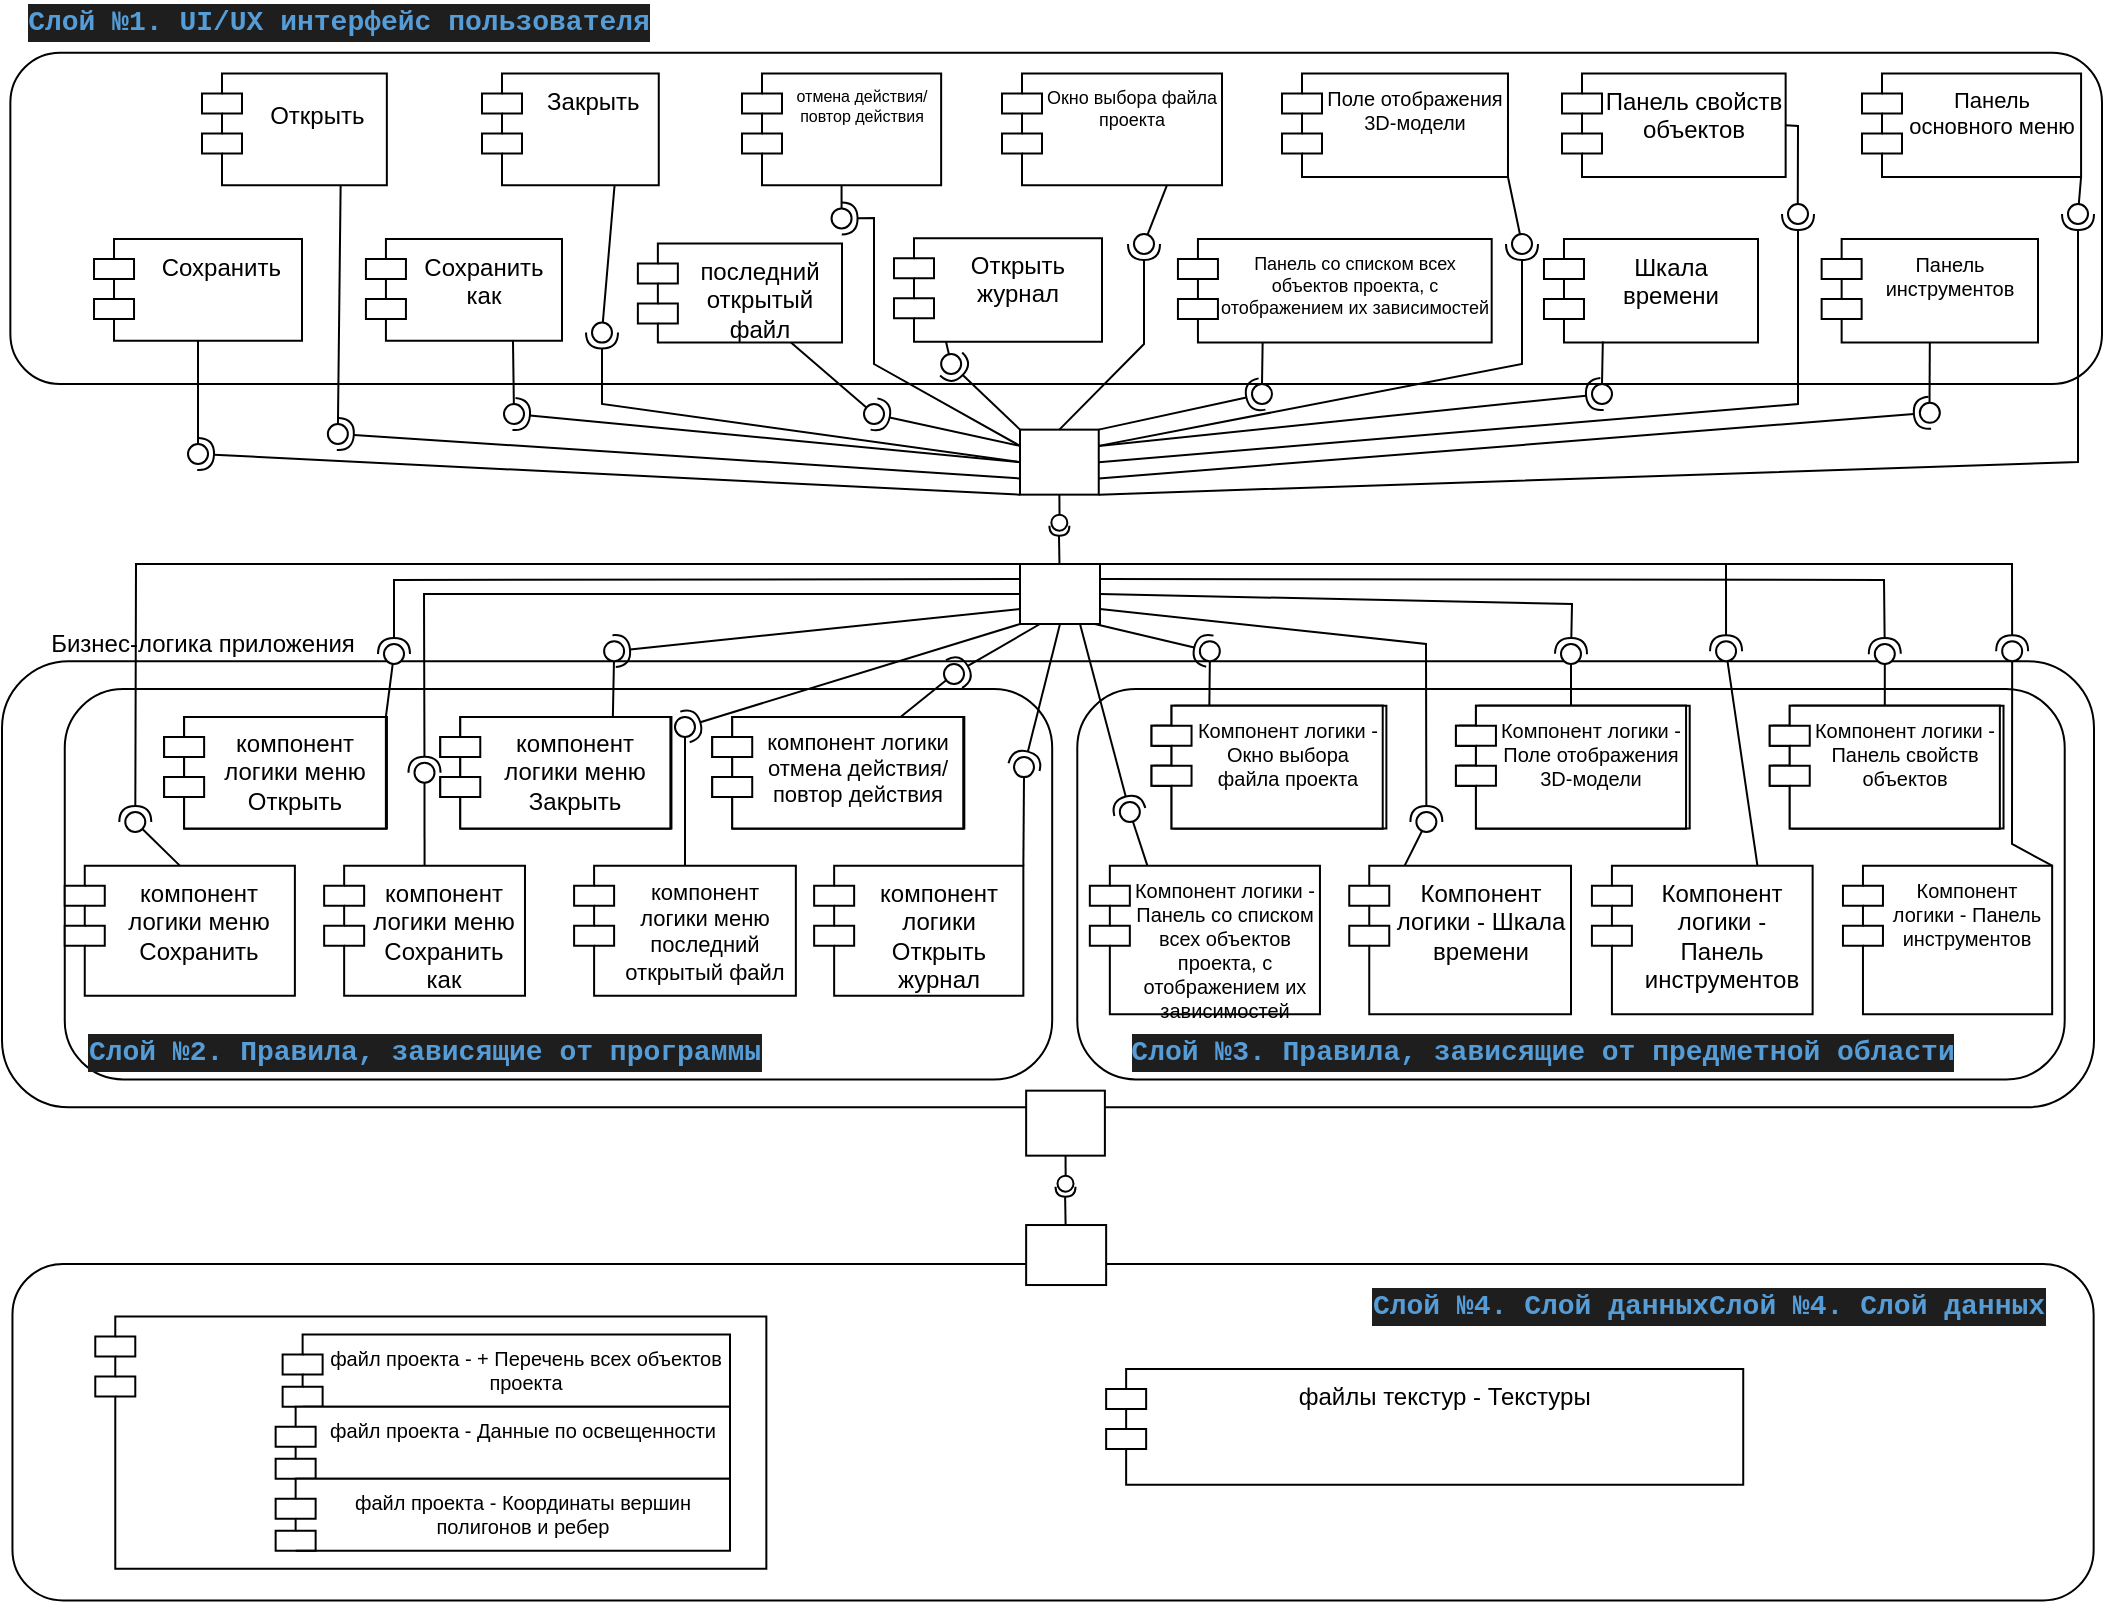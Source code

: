 <mxfile>
    <diagram id="xos4aEE469CeniLesyN0" name="Страница 1">
        <mxGraphModel dx="1118" dy="610" grid="1" gridSize="10" guides="1" tooltips="1" connect="1" arrows="1" fold="1" page="1" pageScale="1" pageWidth="1169" pageHeight="827" math="0" shadow="0">
            <root>
                <mxCell id="0"/>
                <mxCell id="1" parent="0"/>
                <mxCell id="74" value="" style="group" vertex="1" connectable="0" parent="1">
                    <mxGeometry x="74" y="320" width="1046" height="241.64" as="geometry"/>
                </mxCell>
                <mxCell id="4" value="" style="rounded=1;whiteSpace=wrap;html=1;" vertex="1" parent="74">
                    <mxGeometry y="18.588" width="1046" height="223.052" as="geometry"/>
                </mxCell>
                <mxCell id="3" value="" style="rounded=1;whiteSpace=wrap;html=1;" vertex="1" parent="74">
                    <mxGeometry x="31.38" y="32.528" width="493.712" height="195.171" as="geometry"/>
                </mxCell>
                <mxCell id="20" value="" style="rounded=1;whiteSpace=wrap;html=1;" vertex="1" parent="74">
                    <mxGeometry x="537.644" y="32.528" width="493.712" height="195.171" as="geometry"/>
                </mxCell>
                <mxCell id="21" value="Компонент логики - Панель со списком всех объектов проекта, с отображением их зависимостей" style="shape=module;align=left;spacingLeft=20;align=center;verticalAlign=top;whiteSpace=wrap;fontSize=10;" vertex="1" parent="74">
                    <mxGeometry x="543.92" y="120.82" width="115.06" height="74.351" as="geometry"/>
                </mxCell>
                <mxCell id="22" value="" style="shape=module;align=left;spacingLeft=20;align=center;verticalAlign=top;" vertex="1" parent="74">
                    <mxGeometry x="574.777" y="40.893" width="115.583" height="61.339" as="geometry"/>
                </mxCell>
                <mxCell id="23" value="Module" style="shape=module;align=left;spacingLeft=20;align=center;verticalAlign=top;" vertex="1" parent="74">
                    <mxGeometry x="726.97" y="40.893" width="115.06" height="61.339" as="geometry"/>
                </mxCell>
                <mxCell id="24" value="Компонент логики - Шкала времени" style="shape=module;align=left;spacingLeft=20;align=center;verticalAlign=top;whiteSpace=wrap;" vertex="1" parent="74">
                    <mxGeometry x="673.624" y="120.82" width="110.876" height="74.351" as="geometry"/>
                </mxCell>
                <mxCell id="25" value="Компонент логики - Панель инструментов" style="shape=module;align=left;spacingLeft=20;align=center;verticalAlign=top;whiteSpace=wrap;" vertex="1" parent="74">
                    <mxGeometry x="794.96" y="120.82" width="110.353" height="74.351" as="geometry"/>
                </mxCell>
                <mxCell id="27" value="Компонент логики - Панель инструментов" style="shape=module;align=left;spacingLeft=20;align=center;verticalAlign=top;whiteSpace=wrap;fontSize=10;" vertex="1" parent="74">
                    <mxGeometry x="920.48" y="120.82" width="104.6" height="74.351" as="geometry"/>
                </mxCell>
                <mxCell id="28" value="компонент логики меню Сохранить" style="shape=module;align=left;spacingLeft=20;align=center;verticalAlign=top;whiteSpace=wrap;" vertex="1" parent="74">
                    <mxGeometry x="31.38" y="120.82" width="115.06" height="65.057" as="geometry"/>
                </mxCell>
                <mxCell id="29" value="" style="shape=module;align=left;spacingLeft=20;align=center;verticalAlign=top;" vertex="1" parent="74">
                    <mxGeometry x="81.588" y="46.469" width="110.876" height="55.763" as="geometry"/>
                </mxCell>
                <mxCell id="30" value="компонент логики меню Сохранить как" style="shape=module;align=left;spacingLeft=20;align=center;verticalAlign=top;whiteSpace=wrap;" vertex="1" parent="74">
                    <mxGeometry x="161.074" y="120.82" width="100.416" height="65.057" as="geometry"/>
                </mxCell>
                <mxCell id="31" value="Module" style="shape=module;align=left;spacingLeft=20;align=center;verticalAlign=top;" vertex="1" parent="74">
                    <mxGeometry x="219.66" y="46.469" width="115.06" height="55.763" as="geometry"/>
                </mxCell>
                <mxCell id="32" value="компонент логики меню последний открытый файл" style="shape=module;align=left;spacingLeft=20;align=center;verticalAlign=top;whiteSpace=wrap;fontSize=11;" vertex="1" parent="74">
                    <mxGeometry x="286.054" y="120.82" width="110.876" height="65.057" as="geometry"/>
                </mxCell>
                <mxCell id="33" value="Module" style="shape=module;align=left;spacingLeft=20;align=center;verticalAlign=top;" vertex="1" parent="74">
                    <mxGeometry x="355.64" y="46.469" width="125.52" height="55.763" as="geometry"/>
                </mxCell>
                <mxCell id="36" value="&lt;div style=&quot;color: rgb(212 , 212 , 212) ; background-color: rgb(30 , 30 , 30) ; font-family: &amp;#34;consolas&amp;#34; , &amp;#34;courier new&amp;#34; , monospace ; font-size: 14px ; line-height: 19px&quot;&gt;&lt;span style=&quot;color: #569cd6 ; font-weight: bold&quot;&gt;Слой №2. Правила, зависящие от программы&lt;/span&gt;&lt;/div&gt;" style="text;html=1;align=center;verticalAlign=middle;resizable=0;points=[];autosize=1;strokeColor=none;fillColor=none;" vertex="1" parent="74">
                    <mxGeometry x="51.254" y="204.465" width="320" height="20" as="geometry"/>
                </mxCell>
                <mxCell id="37" value="&lt;div style=&quot;color: rgb(212 , 212 , 212) ; background-color: rgb(30 , 30 , 30) ; font-family: &amp;#34;consolas&amp;#34; , &amp;#34;courier new&amp;#34; , monospace ; font-size: 14px ; line-height: 19px&quot;&gt;&lt;div style=&quot;font-family: &amp;#34;consolas&amp;#34; , &amp;#34;courier new&amp;#34; , monospace ; line-height: 19px&quot;&gt;&lt;span style=&quot;color: #569cd6 ; font-weight: bold&quot;&gt;Слой №3. Правила, зависящие от предметной области&lt;/span&gt;&lt;/div&gt;&lt;/div&gt;" style="text;html=1;align=center;verticalAlign=middle;resizable=0;points=[];autosize=1;strokeColor=none;fillColor=none;" vertex="1" parent="74">
                    <mxGeometry x="574.777" y="204.465" width="390" height="20" as="geometry"/>
                </mxCell>
                <mxCell id="38" value="Бизнес-логика приложения" style="text;html=1;align=center;verticalAlign=middle;resizable=0;points=[];autosize=1;strokeColor=none;fillColor=none;" vertex="1" parent="74">
                    <mxGeometry x="14.644" width="170" height="20" as="geometry"/>
                </mxCell>
                <mxCell id="51" value="" style="shape=module;align=left;spacingLeft=20;align=center;verticalAlign=top;" vertex="1" parent="74">
                    <mxGeometry x="81.065" y="46.469" width="110.876" height="55.763" as="geometry"/>
                </mxCell>
                <mxCell id="52" value="Module" style="shape=module;align=left;spacingLeft=20;align=center;verticalAlign=top;" vertex="1" parent="74">
                    <mxGeometry x="219.137" y="46.469" width="115.06" height="55.763" as="geometry"/>
                </mxCell>
                <mxCell id="53" value="Module" style="shape=module;align=left;spacingLeft=20;align=center;verticalAlign=top;" vertex="1" parent="74">
                    <mxGeometry x="355.117" y="46.469" width="125.52" height="55.763" as="geometry"/>
                </mxCell>
                <mxCell id="55" value="компонент логики меню Открыть&#10;" style="shape=module;align=left;spacingLeft=20;align=center;verticalAlign=top;whiteSpace=wrap;" vertex="1" parent="74">
                    <mxGeometry x="81.065" y="46.469" width="110.876" height="55.763" as="geometry"/>
                </mxCell>
                <mxCell id="56" value="компонент логики меню Закрыть" style="shape=module;align=left;spacingLeft=20;align=center;verticalAlign=top;whiteSpace=wrap;" vertex="1" parent="74">
                    <mxGeometry x="219.137" y="46.469" width="115.06" height="55.763" as="geometry"/>
                </mxCell>
                <mxCell id="57" value="компонент логики отмена действия/повтор действия" style="shape=module;align=left;spacingLeft=20;align=center;verticalAlign=top;whiteSpace=wrap;fontSize=11;" vertex="1" parent="74">
                    <mxGeometry x="355.117" y="46.469" width="125.52" height="55.763" as="geometry"/>
                </mxCell>
                <mxCell id="58" value="компонент логики Открыть журнал" style="shape=module;align=left;spacingLeft=20;align=center;verticalAlign=top;whiteSpace=wrap;" vertex="1" parent="74">
                    <mxGeometry x="406.075" y="120.82" width="104.6" height="65.057" as="geometry"/>
                </mxCell>
                <mxCell id="61" value="Module" style="shape=module;align=left;spacingLeft=20;align=center;verticalAlign=top;" vertex="1" parent="74">
                    <mxGeometry x="883.87" y="40.893" width="115.06" height="61.339" as="geometry"/>
                </mxCell>
                <mxCell id="63" value="" style="shape=module;align=left;spacingLeft=20;align=center;verticalAlign=top;" vertex="1" parent="74">
                    <mxGeometry x="576.607" y="40.893" width="115.583" height="61.339" as="geometry"/>
                </mxCell>
                <mxCell id="64" value="Module" style="shape=module;align=left;spacingLeft=20;align=center;verticalAlign=top;" vertex="1" parent="74">
                    <mxGeometry x="728.8" y="40.893" width="115.06" height="61.339" as="geometry"/>
                </mxCell>
                <mxCell id="65" value="Module" style="shape=module;align=left;spacingLeft=20;align=center;verticalAlign=top;" vertex="1" parent="74">
                    <mxGeometry x="885.701" y="40.893" width="115.06" height="61.339" as="geometry"/>
                </mxCell>
                <mxCell id="66" value="Компонент логики - Окно выбора файла проекта" style="shape=module;align=left;spacingLeft=20;align=center;verticalAlign=top;whiteSpace=wrap;fontSize=10;" vertex="1" parent="74">
                    <mxGeometry x="574.777" y="40.893" width="115.583" height="61.339" as="geometry"/>
                </mxCell>
                <mxCell id="67" value="Компонент логики - Поле отображения 3D-модели" style="shape=module;align=left;spacingLeft=20;align=center;verticalAlign=top;whiteSpace=wrap;fontSize=10;" vertex="1" parent="74">
                    <mxGeometry x="726.97" y="40.893" width="115.06" height="61.339" as="geometry"/>
                </mxCell>
                <mxCell id="68" value="Компонент логики - Панель свойств объектов" style="shape=module;align=left;spacingLeft=20;align=center;verticalAlign=top;whiteSpace=wrap;fontSize=10;" vertex="1" parent="74">
                    <mxGeometry x="883.87" y="40.893" width="115.06" height="61.339" as="geometry"/>
                </mxCell>
                <mxCell id="187" value="" style="group;rotation=-360;" vertex="1" connectable="0" parent="74">
                    <mxGeometry x="286.05" y="8.59" width="40" height="10" as="geometry"/>
                </mxCell>
                <mxCell id="190" value="" style="ellipse;whiteSpace=wrap;html=1;align=center;aspect=fixed;resizable=0;points=[];outlineConnect=0;sketch=0;fontSize=10;rotation=-450;" vertex="1" parent="187">
                    <mxGeometry x="15" width="10" height="10" as="geometry"/>
                </mxCell>
                <mxCell id="192" value="" style="rounded=0;orthogonalLoop=1;jettySize=auto;html=1;endArrow=none;endFill=0;sketch=0;sourcePerimeterSpacing=0;targetPerimeterSpacing=0;fontSize=10;exitX=1;exitY=0;exitDx=0;exitDy=0;" edge="1" parent="74" target="194" source="58">
                    <mxGeometry relative="1" as="geometry">
                        <mxPoint x="490.67" y="33.59" as="sourcePoint"/>
                    </mxGeometry>
                </mxCell>
                <mxCell id="191" value="" style="group;rotation=-360;" vertex="1" connectable="0" parent="74">
                    <mxGeometry x="491" y="66.56" width="40" height="10" as="geometry"/>
                </mxCell>
                <mxCell id="194" value="" style="ellipse;whiteSpace=wrap;html=1;align=center;aspect=fixed;resizable=0;points=[];outlineConnect=0;sketch=0;fontSize=10;rotation=-450;" vertex="1" parent="191">
                    <mxGeometry x="15" width="10" height="10" as="geometry"/>
                </mxCell>
                <mxCell id="199" value="" style="group;rotation=-360;" vertex="1" connectable="0" parent="74">
                    <mxGeometry x="456" y="20.0" width="40" height="10" as="geometry"/>
                </mxCell>
                <mxCell id="202" value="" style="ellipse;whiteSpace=wrap;html=1;align=center;aspect=fixed;resizable=0;points=[];outlineConnect=0;sketch=0;fontSize=10;rotation=-450;" vertex="1" parent="199">
                    <mxGeometry x="15" width="10" height="10" as="geometry"/>
                </mxCell>
                <mxCell id="200" value="" style="rounded=0;orthogonalLoop=1;jettySize=auto;html=1;endArrow=none;endFill=0;sketch=0;sourcePerimeterSpacing=0;targetPerimeterSpacing=0;fontSize=10;exitX=0.75;exitY=0;exitDx=0;exitDy=0;" edge="1" parent="74" target="202" source="57">
                    <mxGeometry relative="1" as="geometry">
                        <mxPoint x="476" y="45.0" as="sourcePoint"/>
                    </mxGeometry>
                </mxCell>
                <mxCell id="196" value="" style="rounded=0;orthogonalLoop=1;jettySize=auto;html=1;endArrow=none;endFill=0;sketch=0;sourcePerimeterSpacing=0;targetPerimeterSpacing=0;fontSize=10;" edge="1" parent="74" target="198" source="32">
                    <mxGeometry relative="1" as="geometry">
                        <mxPoint x="351.25" y="33.59" as="sourcePoint"/>
                    </mxGeometry>
                </mxCell>
                <mxCell id="195" value="" style="group;rotation=-360;" vertex="1" connectable="0" parent="74">
                    <mxGeometry x="321.49" y="46.47" width="40" height="10" as="geometry"/>
                </mxCell>
                <mxCell id="198" value="" style="ellipse;whiteSpace=wrap;html=1;align=center;aspect=fixed;resizable=0;points=[];outlineConnect=0;sketch=0;fontSize=10;rotation=-450;" vertex="1" parent="195">
                    <mxGeometry x="15" width="10" height="10" as="geometry"/>
                </mxCell>
                <mxCell id="188" value="" style="rounded=0;orthogonalLoop=1;jettySize=auto;html=1;endArrow=none;endFill=0;sketch=0;sourcePerimeterSpacing=0;targetPerimeterSpacing=0;fontSize=10;exitX=0.75;exitY=0;exitDx=0;exitDy=0;" edge="1" parent="74" target="190" source="56">
                    <mxGeometry relative="1" as="geometry">
                        <mxPoint x="281.49" y="33.59" as="sourcePoint"/>
                    </mxGeometry>
                </mxCell>
                <mxCell id="183" value="" style="group;rotation=-360;" vertex="1" connectable="0" parent="74">
                    <mxGeometry x="191.25" y="69.35" width="40" height="10" as="geometry"/>
                </mxCell>
                <mxCell id="186" value="" style="ellipse;whiteSpace=wrap;html=1;align=center;aspect=fixed;resizable=0;points=[];outlineConnect=0;sketch=0;fontSize=10;rotation=-450;" vertex="1" parent="183">
                    <mxGeometry x="15" width="10" height="10" as="geometry"/>
                </mxCell>
                <mxCell id="184" value="" style="rounded=0;orthogonalLoop=1;jettySize=auto;html=1;endArrow=none;endFill=0;sketch=0;sourcePerimeterSpacing=0;targetPerimeterSpacing=0;fontSize=10;exitX=0.5;exitY=0;exitDx=0;exitDy=0;" edge="1" parent="74" target="186" source="30">
                    <mxGeometry relative="1" as="geometry">
                        <mxPoint x="211.25" y="94.35" as="sourcePoint"/>
                    </mxGeometry>
                </mxCell>
                <mxCell id="179" value="" style="group;rotation=-360;" vertex="1" connectable="0" parent="74">
                    <mxGeometry x="176" y="10.0" width="40" height="10" as="geometry"/>
                </mxCell>
                <mxCell id="182" value="" style="ellipse;whiteSpace=wrap;html=1;align=center;aspect=fixed;resizable=0;points=[];outlineConnect=0;sketch=0;fontSize=10;rotation=-450;" vertex="1" parent="179">
                    <mxGeometry x="15" width="10" height="10" as="geometry"/>
                </mxCell>
                <mxCell id="180" value="" style="rounded=0;orthogonalLoop=1;jettySize=auto;html=1;endArrow=none;endFill=0;sketch=0;sourcePerimeterSpacing=0;targetPerimeterSpacing=0;fontSize=10;exitX=1;exitY=0;exitDx=0;exitDy=0;" edge="1" parent="74" target="182" source="55">
                    <mxGeometry relative="1" as="geometry">
                        <mxPoint x="196" y="35.0" as="sourcePoint"/>
                    </mxGeometry>
                </mxCell>
                <mxCell id="176" value="" style="rounded=0;orthogonalLoop=1;jettySize=auto;html=1;endArrow=none;endFill=0;sketch=0;sourcePerimeterSpacing=0;targetPerimeterSpacing=0;fontSize=10;exitX=0.5;exitY=0;exitDx=0;exitDy=0;" edge="1" parent="74" target="178" source="28">
                    <mxGeometry relative="1" as="geometry">
                        <mxPoint x="67" y="120" as="sourcePoint"/>
                    </mxGeometry>
                </mxCell>
                <mxCell id="178" value="" style="ellipse;whiteSpace=wrap;html=1;align=center;aspect=fixed;resizable=0;points=[];outlineConnect=0;sketch=0;fontSize=10;rotation=-450;" vertex="1" parent="74">
                    <mxGeometry x="61.64" y="94" width="10" height="10" as="geometry"/>
                </mxCell>
                <mxCell id="225" value="" style="group;rotation=-360;" vertex="1" connectable="0" parent="74">
                    <mxGeometry x="764.5" y="10" width="40" height="10" as="geometry"/>
                </mxCell>
                <mxCell id="228" value="" style="ellipse;whiteSpace=wrap;html=1;align=center;aspect=fixed;resizable=0;points=[];outlineConnect=0;sketch=0;fontSize=10;rotation=-450;" vertex="1" parent="225">
                    <mxGeometry x="15" width="10" height="10" as="geometry"/>
                </mxCell>
                <mxCell id="237" value="" style="group;rotation=-360;" vertex="1" connectable="0" parent="74">
                    <mxGeometry x="921.4" y="10" width="40" height="10" as="geometry"/>
                </mxCell>
                <mxCell id="240" value="" style="ellipse;whiteSpace=wrap;html=1;align=center;aspect=fixed;resizable=0;points=[];outlineConnect=0;sketch=0;fontSize=10;rotation=-450;" vertex="1" parent="237">
                    <mxGeometry x="15" width="10" height="10" as="geometry"/>
                </mxCell>
                <mxCell id="221" value="" style="group;rotation=-360;" vertex="1" connectable="0" parent="74">
                    <mxGeometry x="692.19" y="94" width="40" height="10" as="geometry"/>
                </mxCell>
                <mxCell id="224" value="" style="ellipse;whiteSpace=wrap;html=1;align=center;aspect=fixed;resizable=0;points=[];outlineConnect=0;sketch=0;fontSize=10;rotation=-450;" vertex="1" parent="221">
                    <mxGeometry x="15" width="10" height="10" as="geometry"/>
                </mxCell>
                <mxCell id="241" value="" style="group;rotation=-360;" vertex="1" connectable="0" parent="74">
                    <mxGeometry x="543.92" y="89" width="40" height="10" as="geometry"/>
                </mxCell>
                <mxCell id="244" value="" style="ellipse;whiteSpace=wrap;html=1;align=center;aspect=fixed;resizable=0;points=[];outlineConnect=0;sketch=0;fontSize=10;rotation=-450;" vertex="1" parent="241">
                    <mxGeometry x="15" width="10" height="10" as="geometry"/>
                </mxCell>
                <mxCell id="242" value="" style="rounded=0;orthogonalLoop=1;jettySize=auto;html=1;endArrow=none;endFill=0;sketch=0;sourcePerimeterSpacing=0;targetPerimeterSpacing=0;fontSize=10;exitX=0.25;exitY=0;exitDx=0;exitDy=0;" edge="1" parent="74" target="244" source="21">
                    <mxGeometry relative="1" as="geometry">
                        <mxPoint x="563.92" y="114" as="sourcePoint"/>
                    </mxGeometry>
                </mxCell>
                <mxCell id="218" value="" style="rounded=0;orthogonalLoop=1;jettySize=auto;html=1;endArrow=none;endFill=0;sketch=0;sourcePerimeterSpacing=0;targetPerimeterSpacing=0;fontSize=10;exitX=0.25;exitY=0;exitDx=0;exitDy=0;" edge="1" parent="74" target="220" source="66">
                    <mxGeometry relative="1" as="geometry">
                        <mxPoint x="616" y="33.59" as="sourcePoint"/>
                    </mxGeometry>
                </mxCell>
                <mxCell id="217" value="" style="group;rotation=-360;" vertex="1" connectable="0" parent="74">
                    <mxGeometry x="583.92" y="8.59" width="40" height="10" as="geometry"/>
                </mxCell>
                <mxCell id="220" value="" style="ellipse;whiteSpace=wrap;html=1;align=center;aspect=fixed;resizable=0;points=[];outlineConnect=0;sketch=0;fontSize=10;rotation=-450;" vertex="1" parent="217">
                    <mxGeometry x="15" width="10" height="10" as="geometry"/>
                </mxCell>
                <mxCell id="222" value="" style="rounded=0;orthogonalLoop=1;jettySize=auto;html=1;endArrow=none;endFill=0;sketch=0;sourcePerimeterSpacing=0;targetPerimeterSpacing=0;fontSize=10;exitX=0.25;exitY=0;exitDx=0;exitDy=0;" edge="1" parent="74" target="224" source="24">
                    <mxGeometry relative="1" as="geometry">
                        <mxPoint x="712.19" y="119" as="sourcePoint"/>
                    </mxGeometry>
                </mxCell>
                <mxCell id="226" value="" style="rounded=0;orthogonalLoop=1;jettySize=auto;html=1;endArrow=none;endFill=0;sketch=0;sourcePerimeterSpacing=0;targetPerimeterSpacing=0;fontSize=10;exitX=0.5;exitY=0;exitDx=0;exitDy=0;" edge="1" parent="74" target="228" source="67">
                    <mxGeometry relative="1" as="geometry">
                        <mxPoint x="779" y="35" as="sourcePoint"/>
                    </mxGeometry>
                </mxCell>
                <mxCell id="238" value="" style="rounded=0;orthogonalLoop=1;jettySize=auto;html=1;endArrow=none;endFill=0;sketch=0;sourcePerimeterSpacing=0;targetPerimeterSpacing=0;fontSize=10;" edge="1" parent="74" target="240" source="68">
                    <mxGeometry relative="1" as="geometry">
                        <mxPoint x="946" y="35" as="sourcePoint"/>
                    </mxGeometry>
                </mxCell>
                <mxCell id="234" value="" style="rounded=0;orthogonalLoop=1;jettySize=auto;html=1;endArrow=none;endFill=0;sketch=0;sourcePerimeterSpacing=0;targetPerimeterSpacing=0;fontSize=10;exitX=0.75;exitY=0;exitDx=0;exitDy=0;" edge="1" parent="74" target="236" source="25">
                    <mxGeometry relative="1" as="geometry">
                        <mxPoint x="866" y="119" as="sourcePoint"/>
                    </mxGeometry>
                </mxCell>
                <mxCell id="233" value="" style="group;rotation=-360;" vertex="1" connectable="0" parent="74">
                    <mxGeometry x="842.03" y="8.59" width="40" height="10" as="geometry"/>
                </mxCell>
                <mxCell id="236" value="" style="ellipse;whiteSpace=wrap;html=1;align=center;aspect=fixed;resizable=0;points=[];outlineConnect=0;sketch=0;fontSize=10;rotation=-450;" vertex="1" parent="233">
                    <mxGeometry x="15" width="10" height="10" as="geometry"/>
                </mxCell>
                <mxCell id="230" value="" style="rounded=0;orthogonalLoop=1;jettySize=auto;html=1;endArrow=none;endFill=0;sketch=0;sourcePerimeterSpacing=0;targetPerimeterSpacing=0;fontSize=10;exitX=1;exitY=0;exitDx=0;exitDy=0;" edge="1" parent="74" target="232" source="27">
                    <mxGeometry relative="1" as="geometry">
                        <mxPoint x="1018.93" y="118" as="sourcePoint"/>
                        <Array as="points">
                            <mxPoint x="1005" y="110"/>
                        </Array>
                    </mxGeometry>
                </mxCell>
                <mxCell id="229" value="" style="group;rotation=-360;" vertex="1" connectable="0" parent="74">
                    <mxGeometry x="985.08" y="8.59" width="40" height="10" as="geometry"/>
                </mxCell>
                <mxCell id="232" value="" style="ellipse;whiteSpace=wrap;html=1;align=center;aspect=fixed;resizable=0;points=[];outlineConnect=0;sketch=0;fontSize=10;rotation=-450;" vertex="1" parent="229">
                    <mxGeometry x="15" width="10" height="10" as="geometry"/>
                </mxCell>
                <mxCell id="75" value="" style="group" vertex="1" connectable="0" parent="1">
                    <mxGeometry x="79.229" y="639.999" width="1040.588" height="168.201" as="geometry"/>
                </mxCell>
                <mxCell id="5" value="" style="rounded=1;whiteSpace=wrap;html=1;" vertex="1" parent="75">
                    <mxGeometry width="1040.588" height="168.201" as="geometry"/>
                </mxCell>
                <mxCell id="39" value="&lt;div style=&quot;color: rgb(212 , 212 , 212) ; background-color: rgb(30 , 30 , 30) ; font-family: &amp;#34;consolas&amp;#34; , &amp;#34;courier new&amp;#34; , monospace ; font-size: 14px ; line-height: 19px&quot;&gt;&lt;span style=&quot;color: #569cd6 ; font-weight: bold&quot;&gt;Слой №4. Слой данных&lt;/span&gt;&lt;span style=&quot;color: rgb(86 , 156 , 214) ; font-weight: bold&quot;&gt;Слой №4. Слой данных&lt;/span&gt;&lt;/div&gt;" style="text;html=1;align=center;verticalAlign=middle;resizable=0;points=[];autosize=1;strokeColor=none;fillColor=none;" vertex="1" parent="75">
                    <mxGeometry x="687.797" y="10.513" width="320" height="20" as="geometry"/>
                </mxCell>
                <mxCell id="42" value="файлы текстур - Текстуры" style="shape=module;align=left;spacingLeft=20;align=center;verticalAlign=top;" vertex="1" parent="75">
                    <mxGeometry x="546.839" y="52.563" width="318.547" height="57.819" as="geometry"/>
                </mxCell>
                <mxCell id="73" value="" style="group" vertex="1" connectable="0" parent="75">
                    <mxGeometry x="41.411" y="26.281" width="335.536" height="126.151" as="geometry"/>
                </mxCell>
                <mxCell id="72" value="" style="shape=module;align=left;spacingLeft=20;align=center;verticalAlign=top;fontSize=10;" vertex="1" parent="73">
                    <mxGeometry width="335.536" height="126.151" as="geometry"/>
                </mxCell>
                <mxCell id="41" value="файл проекта - + Перечень всех объектов проекта" style="shape=module;align=left;spacingLeft=20;align=center;verticalAlign=top;whiteSpace=wrap;fontSize=10;" vertex="1" parent="73">
                    <mxGeometry x="93.671" y="9.011" width="223.691" height="36.043" as="geometry"/>
                </mxCell>
                <mxCell id="43" value="файл проекта - Данные по освещенности" style="shape=module;align=left;spacingLeft=20;align=center;verticalAlign=top;whiteSpace=wrap;fontSize=10;" vertex="1" parent="73">
                    <mxGeometry x="90.175" y="45.054" width="227.186" height="36.043" as="geometry"/>
                </mxCell>
                <mxCell id="44" value="файл проекта - Координаты вершин полигонов и ребер" style="shape=module;align=left;spacingLeft=20;align=center;verticalAlign=top;whiteSpace=wrap;fontSize=10;" vertex="1" parent="73">
                    <mxGeometry x="90.175" y="81.097" width="227.186" height="36.043" as="geometry"/>
                </mxCell>
                <mxCell id="281" value="" style="group;rotation=90;" vertex="1" connectable="0" parent="75">
                    <mxGeometry x="506.841" y="-86.669" width="40" height="97.185" as="geometry"/>
                </mxCell>
                <mxCell id="282" value="" style="html=1;rounded=0;fontSize=10;direction=west;rotation=-90;" vertex="1" parent="281">
                    <mxGeometry x="3.44" y="-3.435" width="32.5" height="39.37" as="geometry"/>
                </mxCell>
                <mxCell id="283" value="" style="ellipse;html=1;fontSize=11;align=center;fillColor=none;points=[];aspect=fixed;resizable=0;verticalAlign=bottom;labelPosition=center;verticalLabelPosition=top;flipH=1;rotation=-269;" vertex="1" parent="281">
                    <mxGeometry x="15.685" y="42.495" width="8" height="8" as="geometry"/>
                </mxCell>
                <mxCell id="284" value="" style="endArrow=none;html=1;rounded=0;align=center;verticalAlign=top;endFill=0;labelBackgroundColor=none;endSize=2;fontSize=10;exitX=1;exitY=0.5;exitDx=0;exitDy=0;" edge="1" parent="281" source="282" target="283">
                    <mxGeometry relative="1" as="geometry">
                        <mxPoint x="24.69" y="30" as="sourcePoint"/>
                        <mxPoint x="24.69" y="62.495" as="targetPoint"/>
                    </mxGeometry>
                </mxCell>
                <mxCell id="285" value="" style="shape=requiredInterface;html=1;fontSize=11;align=center;fillColor=none;points=[];aspect=fixed;resizable=0;verticalAlign=bottom;labelPosition=center;verticalLabelPosition=top;flipH=1;rotation=-90;" vertex="1" parent="281">
                    <mxGeometry x="17.19" y="45.495" width="5" height="10" as="geometry"/>
                </mxCell>
                <mxCell id="286" value="" style="endArrow=none;html=1;rounded=0;align=center;verticalAlign=top;endFill=0;labelBackgroundColor=none;endSize=2;fontSize=10;entryX=1.02;entryY=0.48;entryDx=0;entryDy=0;entryPerimeter=0;" edge="1" parent="281" source="287" target="285">
                    <mxGeometry relative="1" as="geometry"/>
                </mxCell>
                <mxCell id="287" value="" style="html=1;rounded=0;fontSize=10;rotation=-90;" vertex="1" parent="281">
                    <mxGeometry x="5" y="62.185" width="30" height="40" as="geometry"/>
                </mxCell>
                <mxCell id="113" value="" style="group" vertex="1" connectable="0" parent="1">
                    <mxGeometry x="78.18" y="14.94" width="1053.82" height="245.06" as="geometry"/>
                </mxCell>
                <mxCell id="2" value="" style="rounded=1;whiteSpace=wrap;html=1;" vertex="1" parent="113">
                    <mxGeometry y="19.444" width="1045.82" height="165.616" as="geometry"/>
                </mxCell>
                <mxCell id="6" value=" Сохранить" style="shape=module;align=left;spacingLeft=20;align=center;verticalAlign=top;whiteSpace=wrap;" vertex="1" parent="113">
                    <mxGeometry x="41.837" y="112.605" width="103.98" height="50.804" as="geometry"/>
                </mxCell>
                <mxCell id="7" value=" Открыть&#10;" style="shape=module;align=left;spacingLeft=20;align=center;verticalAlign=middle;whiteSpace=wrap;" vertex="1" parent="113">
                    <mxGeometry x="95.817" y="29.792" width="92.43" height="55.831" as="geometry"/>
                </mxCell>
                <mxCell id="8" value="последний открытый файл" style="shape=module;align=left;spacingLeft=20;align=center;verticalAlign=top;whiteSpace=wrap;" vertex="1" parent="113">
                    <mxGeometry x="313.748" y="114.793" width="102.07" height="49.569" as="geometry"/>
                </mxCell>
                <mxCell id="9" value="отмена действия/повтор действия" style="shape=module;align=left;spacingLeft=20;align=center;verticalAlign=top;whiteSpace=wrap;fontSize=8;" vertex="1" parent="113">
                    <mxGeometry x="365.818" y="29.792" width="99.57" height="55.831" as="geometry"/>
                </mxCell>
                <mxCell id="10" value="Сохранить как" style="shape=module;align=left;spacingLeft=20;align=center;verticalAlign=top;whiteSpace=wrap;" vertex="1" parent="113">
                    <mxGeometry x="177.787" y="112.605" width="98.03" height="50.804" as="geometry"/>
                </mxCell>
                <mxCell id="11" value=" Закрыть" style="shape=module;align=left;spacingLeft=20;align=center;verticalAlign=top;whiteSpace=wrap;" vertex="1" parent="113">
                    <mxGeometry x="235.817" y="29.792" width="88.39" height="55.831" as="geometry"/>
                </mxCell>
                <mxCell id="12" value="Поле отображения 3D-модели" style="shape=module;align=left;spacingLeft=20;align=center;verticalAlign=top;whiteSpace=wrap;fontSize=10;" vertex="1" parent="113">
                    <mxGeometry x="635.819" y="29.792" width="112.99" height="51.757" as="geometry"/>
                </mxCell>
                <mxCell id="13" value="Окно выбора файла проекта" style="shape=module;align=left;spacingLeft=20;align=center;verticalAlign=top;whiteSpace=wrap;fontSize=9;" vertex="1" parent="113">
                    <mxGeometry x="495.818" y="29.792" width="110.0" height="55.831" as="geometry"/>
                </mxCell>
                <mxCell id="14" value="Панель свойств объектов" style="shape=module;align=left;spacingLeft=20;align=center;verticalAlign=top;whiteSpace=wrap;" vertex="1" parent="113">
                    <mxGeometry x="775.819" y="29.792" width="111.82" height="51.757" as="geometry"/>
                </mxCell>
                <mxCell id="15" value="Панель со списком всех объектов проекта, с отображением их зависимостей" style="shape=module;align=left;spacingLeft=20;align=center;verticalAlign=top;whiteSpace=wrap;fontSize=9;" vertex="1" parent="113">
                    <mxGeometry x="583.789" y="112.603" width="156.873" height="51.755" as="geometry"/>
                </mxCell>
                <mxCell id="16" value="Панель основного меню" style="shape=module;align=left;spacingLeft=20;align=center;verticalAlign=top;whiteSpace=wrap;fontSize=11;" vertex="1" parent="113">
                    <mxGeometry x="925.82" y="29.792" width="109.54" height="51.757" as="geometry"/>
                </mxCell>
                <mxCell id="17" value="Открыть журнал" style="shape=module;align=left;spacingLeft=20;align=center;verticalAlign=top;whiteSpace=wrap;" vertex="1" parent="113">
                    <mxGeometry x="441.818" y="112.129" width="104.0" height="51.757" as="geometry"/>
                </mxCell>
                <mxCell id="18" value="Шкала времени" style="shape=module;align=left;spacingLeft=20;align=center;verticalAlign=top;whiteSpace=wrap;" vertex="1" parent="113">
                    <mxGeometry x="766.809" y="112.605" width="107.01" height="51.757" as="geometry"/>
                </mxCell>
                <mxCell id="19" value="Панель инструментов" style="shape=module;align=left;spacingLeft=20;align=center;verticalAlign=top;whiteSpace=wrap;fontSize=10;" vertex="1" parent="113">
                    <mxGeometry x="905.64" y="112.605" width="108.18" height="51.757" as="geometry"/>
                </mxCell>
                <mxCell id="35" value="&lt;div style=&quot;color: rgb(212 , 212 , 212) ; background-color: rgb(30 , 30 , 30) ; font-family: &amp;#34;consolas&amp;#34; , &amp;#34;courier new&amp;#34; , monospace ; font-size: 14px ; line-height: 19px&quot;&gt;&lt;span style=&quot;color: #569cd6 ; font-weight: bold&quot;&gt;Слой №1. UI/UX интерфейс пользователя&lt;/span&gt;&lt;/div&gt;" style="text;html=1;align=center;verticalAlign=middle;resizable=0;points=[];autosize=1;strokeColor=none;fillColor=none;" vertex="1" parent="113">
                    <mxGeometry x="13.75" y="-6.073" width="300" height="20" as="geometry"/>
                </mxCell>
                <mxCell id="147" value="" style="rounded=0;orthogonalLoop=1;jettySize=auto;html=1;endArrow=none;endFill=0;sketch=0;sourcePerimeterSpacing=0;targetPerimeterSpacing=0;fontSize=10;exitX=0.5;exitY=1;exitDx=0;exitDy=0;" edge="1" parent="113" target="149" source="9">
                    <mxGeometry relative="1" as="geometry">
                        <mxPoint x="431.82" y="110.06" as="sourcePoint"/>
                    </mxGeometry>
                </mxCell>
                <mxCell id="146" value="" style="group;rotation=-180;" vertex="1" connectable="0" parent="113">
                    <mxGeometry x="395.6" y="97.25" width="40" height="10" as="geometry"/>
                </mxCell>
                <mxCell id="149" value="" style="ellipse;whiteSpace=wrap;html=1;align=center;aspect=fixed;resizable=0;points=[];outlineConnect=0;sketch=0;fontSize=10;rotation=-270;" vertex="1" parent="146">
                    <mxGeometry x="15" width="10" height="10" as="geometry"/>
                </mxCell>
                <mxCell id="151" value="" style="rounded=0;orthogonalLoop=1;jettySize=auto;html=1;endArrow=none;endFill=0;sketch=0;sourcePerimeterSpacing=0;targetPerimeterSpacing=0;fontSize=10;exitX=0.75;exitY=1;exitDx=0;exitDy=0;" edge="1" parent="113" target="153" source="11">
                    <mxGeometry relative="1" as="geometry">
                        <mxPoint x="295.82" y="89.79" as="sourcePoint"/>
                    </mxGeometry>
                </mxCell>
                <mxCell id="150" value="" style="group;rotation=-180;" vertex="1" connectable="0" parent="113">
                    <mxGeometry x="275.82" y="154.36" width="40" height="10" as="geometry"/>
                </mxCell>
                <mxCell id="153" value="" style="ellipse;whiteSpace=wrap;html=1;align=center;aspect=fixed;resizable=0;points=[];outlineConnect=0;sketch=0;fontSize=10;rotation=-270;" vertex="1" parent="150">
                    <mxGeometry x="15" width="10" height="10" as="geometry"/>
                </mxCell>
                <mxCell id="163" value="" style="rounded=0;orthogonalLoop=1;jettySize=auto;html=1;endArrow=none;endFill=0;sketch=0;sourcePerimeterSpacing=0;targetPerimeterSpacing=0;fontSize=10;exitX=0.75;exitY=1;exitDx=0;exitDy=0;" edge="1" parent="113" target="165" source="7">
                    <mxGeometry relative="1" as="geometry">
                        <mxPoint x="163.75" y="97.61" as="sourcePoint"/>
                    </mxGeometry>
                </mxCell>
                <mxCell id="162" value="" style="group;rotation=-180;" vertex="1" connectable="0" parent="113">
                    <mxGeometry x="143.75" y="205.06" width="40" height="10" as="geometry"/>
                </mxCell>
                <mxCell id="165" value="" style="ellipse;whiteSpace=wrap;html=1;align=center;aspect=fixed;resizable=0;points=[];outlineConnect=0;sketch=0;fontSize=10;rotation=-270;" vertex="1" parent="162">
                    <mxGeometry x="15" width="10" height="10" as="geometry"/>
                </mxCell>
                <mxCell id="167" value="" style="rounded=0;orthogonalLoop=1;jettySize=auto;html=1;endArrow=none;endFill=0;sketch=0;sourcePerimeterSpacing=0;targetPerimeterSpacing=0;fontSize=10;exitX=0.5;exitY=1;exitDx=0;exitDy=0;" edge="1" parent="113" target="169" source="6">
                    <mxGeometry relative="1" as="geometry">
                        <mxPoint x="93.83" y="170.06" as="sourcePoint"/>
                    </mxGeometry>
                </mxCell>
                <mxCell id="166" value="" style="group;rotation=-180;" vertex="1" connectable="0" parent="113">
                    <mxGeometry x="73.83" y="215.06" width="40" height="10" as="geometry"/>
                </mxCell>
                <mxCell id="169" value="" style="ellipse;whiteSpace=wrap;html=1;align=center;aspect=fixed;resizable=0;points=[];outlineConnect=0;sketch=0;fontSize=10;rotation=-270;" vertex="1" parent="166">
                    <mxGeometry x="15" width="10" height="10" as="geometry"/>
                </mxCell>
                <mxCell id="271" value="" style="group;rotation=-540;" vertex="1" connectable="0" parent="113">
                    <mxGeometry x="605.82" y="185.06" width="40" height="10" as="geometry"/>
                </mxCell>
                <mxCell id="274" value="" style="ellipse;whiteSpace=wrap;html=1;align=center;aspect=fixed;resizable=0;points=[];outlineConnect=0;sketch=0;fontSize=10;rotation=-630;" vertex="1" parent="271">
                    <mxGeometry x="15" width="10" height="10" as="geometry"/>
                </mxCell>
                <mxCell id="267" value="" style="group;rotation=-540;" vertex="1" connectable="0" parent="113">
                    <mxGeometry x="735.82" y="110.06" width="40" height="10" as="geometry"/>
                </mxCell>
                <mxCell id="270" value="" style="ellipse;whiteSpace=wrap;html=1;align=center;aspect=fixed;resizable=0;points=[];outlineConnect=0;sketch=0;fontSize=10;rotation=-630;" vertex="1" parent="267">
                    <mxGeometry x="15" width="10" height="10" as="geometry"/>
                </mxCell>
                <mxCell id="255" value="" style="group;rotation=-540;" vertex="1" connectable="0" parent="113">
                    <mxGeometry x="775.82" y="185.06" width="40" height="10" as="geometry"/>
                </mxCell>
                <mxCell id="258" value="" style="ellipse;whiteSpace=wrap;html=1;align=center;aspect=fixed;resizable=0;points=[];outlineConnect=0;sketch=0;fontSize=10;rotation=-630;" vertex="1" parent="255">
                    <mxGeometry x="15" width="10" height="10" as="geometry"/>
                </mxCell>
                <mxCell id="251" value="" style="group;rotation=-540;" vertex="1" connectable="0" parent="113">
                    <mxGeometry x="873.82" y="95.06" width="40" height="10" as="geometry"/>
                </mxCell>
                <mxCell id="254" value="" style="ellipse;whiteSpace=wrap;html=1;align=center;aspect=fixed;resizable=0;points=[];outlineConnect=0;sketch=0;fontSize=10;rotation=-630;" vertex="1" parent="251">
                    <mxGeometry x="15" width="10" height="10" as="geometry"/>
                </mxCell>
                <mxCell id="264" value="" style="rounded=0;orthogonalLoop=1;jettySize=auto;html=1;endArrow=none;endFill=0;sketch=0;sourcePerimeterSpacing=0;targetPerimeterSpacing=0;fontSize=10;exitX=0.75;exitY=1;exitDx=0;exitDy=0;" edge="1" parent="113" target="266" source="13">
                    <mxGeometry relative="1" as="geometry">
                        <mxPoint x="566.82" y="95.06" as="sourcePoint"/>
                    </mxGeometry>
                </mxCell>
                <mxCell id="266" value="" style="ellipse;whiteSpace=wrap;html=1;align=center;aspect=fixed;resizable=0;points=[];outlineConnect=0;sketch=0;fontSize=10;rotation=-630;" vertex="1" parent="113">
                    <mxGeometry x="561.82" y="110.06" width="10" height="10" as="geometry"/>
                </mxCell>
                <mxCell id="272" value="" style="rounded=0;orthogonalLoop=1;jettySize=auto;html=1;endArrow=none;endFill=0;sketch=0;sourcePerimeterSpacing=0;targetPerimeterSpacing=0;fontSize=10;exitX=0.27;exitY=0.998;exitDx=0;exitDy=0;exitPerimeter=0;" edge="1" parent="113" target="274" source="15">
                    <mxGeometry relative="1" as="geometry">
                        <mxPoint x="625.82" y="170.06" as="sourcePoint"/>
                    </mxGeometry>
                </mxCell>
                <mxCell id="268" value="" style="rounded=0;orthogonalLoop=1;jettySize=auto;html=1;endArrow=none;endFill=0;sketch=0;sourcePerimeterSpacing=0;targetPerimeterSpacing=0;fontSize=10;exitX=1;exitY=1;exitDx=0;exitDy=0;" edge="1" parent="113" target="270" source="12">
                    <mxGeometry relative="1" as="geometry">
                        <mxPoint x="755.82" y="95.06" as="sourcePoint"/>
                    </mxGeometry>
                </mxCell>
                <mxCell id="256" value="" style="rounded=0;orthogonalLoop=1;jettySize=auto;html=1;endArrow=none;endFill=0;sketch=0;sourcePerimeterSpacing=0;targetPerimeterSpacing=0;fontSize=10;exitX=0.275;exitY=0.99;exitDx=0;exitDy=0;exitPerimeter=0;" edge="1" parent="113" target="258" source="18">
                    <mxGeometry relative="1" as="geometry">
                        <mxPoint x="795.82" y="170.06" as="sourcePoint"/>
                    </mxGeometry>
                </mxCell>
                <mxCell id="252" value="" style="rounded=0;orthogonalLoop=1;jettySize=auto;html=1;endArrow=none;endFill=0;sketch=0;sourcePerimeterSpacing=0;targetPerimeterSpacing=0;fontSize=10;exitX=1;exitY=0.5;exitDx=0;exitDy=0;" edge="1" parent="113" target="254" source="14">
                    <mxGeometry relative="1" as="geometry">
                        <mxPoint x="893.82" y="80.06" as="sourcePoint"/>
                        <Array as="points">
                            <mxPoint x="893.82" y="56.06"/>
                        </Array>
                    </mxGeometry>
                </mxCell>
                <mxCell id="260" value="" style="rounded=0;orthogonalLoop=1;jettySize=auto;html=1;endArrow=none;endFill=0;sketch=0;sourcePerimeterSpacing=0;targetPerimeterSpacing=0;fontSize=10;exitX=0.5;exitY=1;exitDx=0;exitDy=0;" edge="1" parent="113" target="262" source="19">
                    <mxGeometry relative="1" as="geometry">
                        <mxPoint x="961.82" y="170.06" as="sourcePoint"/>
                    </mxGeometry>
                </mxCell>
                <mxCell id="259" value="" style="group;rotation=-540;" vertex="1" connectable="0" parent="113">
                    <mxGeometry x="939.73" y="194.45" width="40" height="10" as="geometry"/>
                </mxCell>
                <mxCell id="262" value="" style="ellipse;whiteSpace=wrap;html=1;align=center;aspect=fixed;resizable=0;points=[];outlineConnect=0;sketch=0;fontSize=10;rotation=-630;" vertex="1" parent="259">
                    <mxGeometry x="15" width="10" height="10" as="geometry"/>
                </mxCell>
                <mxCell id="276" value="" style="rounded=0;orthogonalLoop=1;jettySize=auto;html=1;endArrow=none;endFill=0;sketch=0;sourcePerimeterSpacing=0;targetPerimeterSpacing=0;fontSize=10;exitX=1;exitY=1;exitDx=0;exitDy=0;" edge="1" parent="113" target="278" source="16">
                    <mxGeometry relative="1" as="geometry">
                        <mxPoint x="1033.82" y="90.06" as="sourcePoint"/>
                    </mxGeometry>
                </mxCell>
                <mxCell id="275" value="" style="group;rotation=-540;" vertex="1" connectable="0" parent="113">
                    <mxGeometry x="1013.82" y="95.06" width="40" height="10" as="geometry"/>
                </mxCell>
                <mxCell id="278" value="" style="ellipse;whiteSpace=wrap;html=1;align=center;aspect=fixed;resizable=0;points=[];outlineConnect=0;sketch=0;fontSize=10;rotation=-630;" vertex="1" parent="275">
                    <mxGeometry x="15" width="10" height="10" as="geometry"/>
                </mxCell>
                <mxCell id="135" value="" style="group;rotation=90;" vertex="1" connectable="0" parent="1">
                    <mxGeometry x="583" y="222.82" width="40" height="97.185" as="geometry"/>
                </mxCell>
                <mxCell id="136" value="" style="html=1;rounded=0;fontSize=10;direction=west;rotation=-90;" vertex="1" parent="135">
                    <mxGeometry x="3.44" y="-3.435" width="32.5" height="39.37" as="geometry"/>
                </mxCell>
                <mxCell id="137" value="" style="ellipse;html=1;fontSize=11;align=center;fillColor=none;points=[];aspect=fixed;resizable=0;verticalAlign=bottom;labelPosition=center;verticalLabelPosition=top;flipH=1;rotation=-269;" vertex="1" parent="135">
                    <mxGeometry x="15.685" y="42.495" width="8" height="8" as="geometry"/>
                </mxCell>
                <mxCell id="138" value="" style="endArrow=none;html=1;rounded=0;align=center;verticalAlign=top;endFill=0;labelBackgroundColor=none;endSize=2;fontSize=10;exitX=1;exitY=0.5;exitDx=0;exitDy=0;" edge="1" parent="135" source="136" target="137">
                    <mxGeometry relative="1" as="geometry">
                        <mxPoint x="24.69" y="30" as="sourcePoint"/>
                        <mxPoint x="24.69" y="62.495" as="targetPoint"/>
                    </mxGeometry>
                </mxCell>
                <mxCell id="139" value="" style="shape=requiredInterface;html=1;fontSize=11;align=center;fillColor=none;points=[];aspect=fixed;resizable=0;verticalAlign=bottom;labelPosition=center;verticalLabelPosition=top;flipH=1;rotation=-90;" vertex="1" parent="135">
                    <mxGeometry x="17.19" y="45.495" width="5" height="10" as="geometry"/>
                </mxCell>
                <mxCell id="140" value="" style="endArrow=none;html=1;rounded=0;align=center;verticalAlign=top;endFill=0;labelBackgroundColor=none;endSize=2;fontSize=10;entryX=1.02;entryY=0.48;entryDx=0;entryDy=0;entryPerimeter=0;" edge="1" parent="135" source="141" target="139">
                    <mxGeometry relative="1" as="geometry"/>
                </mxCell>
                <mxCell id="141" value="" style="html=1;rounded=0;fontSize=10;rotation=-90;" vertex="1" parent="135">
                    <mxGeometry x="5" y="62.185" width="30" height="40" as="geometry"/>
                </mxCell>
                <mxCell id="154" value="" style="group;rotation=-180;" vertex="1" connectable="0" parent="1">
                    <mxGeometry x="310" y="210" width="40" height="10" as="geometry"/>
                </mxCell>
                <mxCell id="157" value="" style="ellipse;whiteSpace=wrap;html=1;align=center;aspect=fixed;resizable=0;points=[];outlineConnect=0;sketch=0;fontSize=10;rotation=-270;" vertex="1" parent="154">
                    <mxGeometry x="15" width="10" height="10" as="geometry"/>
                </mxCell>
                <mxCell id="170" value="" style="group;rotation=-180;" vertex="1" connectable="0" parent="1">
                    <mxGeometry x="490" y="210" width="40" height="10" as="geometry"/>
                </mxCell>
                <mxCell id="173" value="" style="ellipse;whiteSpace=wrap;html=1;align=center;aspect=fixed;resizable=0;points=[];outlineConnect=0;sketch=0;fontSize=10;rotation=-270;" vertex="1" parent="170">
                    <mxGeometry x="15" width="10" height="10" as="geometry"/>
                </mxCell>
                <mxCell id="208" value="" style="group;rotation=90;" vertex="1" connectable="0" parent="1">
                    <mxGeometry x="543.57" y="170" width="10" height="40" as="geometry"/>
                </mxCell>
                <mxCell id="144" value="" style="ellipse;whiteSpace=wrap;html=1;align=center;aspect=fixed;resizable=0;points=[];outlineConnect=0;sketch=0;fontSize=10;rotation=90;direction=west;" vertex="1" parent="208">
                    <mxGeometry y="15" width="10" height="10" as="geometry"/>
                </mxCell>
                <mxCell id="142" value="" style="rounded=0;orthogonalLoop=1;jettySize=auto;html=1;endArrow=none;endFill=0;sketch=0;sourcePerimeterSpacing=0;targetPerimeterSpacing=0;fontSize=10;exitX=0.25;exitY=1;exitDx=0;exitDy=0;" edge="1" target="144" parent="1" source="17">
                    <mxGeometry relative="1" as="geometry">
                        <mxPoint x="550" y="211" as="sourcePoint"/>
                    </mxGeometry>
                </mxCell>
                <mxCell id="143" value="" style="rounded=0;orthogonalLoop=1;jettySize=auto;html=1;endArrow=halfCircle;endFill=0;entryX=0.5;entryY=0.5;endSize=6;strokeWidth=1;sketch=0;fontSize=10;exitX=0;exitY=1;exitDx=0;exitDy=0;" edge="1" target="144" parent="1" source="136">
                    <mxGeometry relative="1" as="geometry">
                        <mxPoint x="555" y="230" as="sourcePoint"/>
                    </mxGeometry>
                </mxCell>
                <mxCell id="171" value="" style="rounded=0;orthogonalLoop=1;jettySize=auto;html=1;endArrow=none;endFill=0;sketch=0;sourcePerimeterSpacing=0;targetPerimeterSpacing=0;fontSize=10;exitX=0.75;exitY=1;exitDx=0;exitDy=0;" edge="1" parent="1" target="173" source="8">
                    <mxGeometry relative="1" as="geometry">
                        <mxPoint x="510" y="195" as="sourcePoint"/>
                    </mxGeometry>
                </mxCell>
                <mxCell id="172" value="" style="rounded=0;orthogonalLoop=1;jettySize=auto;html=1;endArrow=halfCircle;endFill=0;entryX=0.5;entryY=0.5;endSize=6;strokeWidth=1;sketch=0;fontSize=10;exitX=0.25;exitY=1;exitDx=0;exitDy=0;" edge="1" parent="1" target="173" source="136">
                    <mxGeometry relative="1" as="geometry">
                        <mxPoint x="510" y="235" as="sourcePoint"/>
                    </mxGeometry>
                </mxCell>
                <mxCell id="148" value="" style="rounded=0;orthogonalLoop=1;jettySize=auto;html=1;endArrow=halfCircle;endFill=0;entryX=0.5;entryY=0.5;endSize=6;strokeWidth=1;sketch=0;fontSize=10;exitX=0.25;exitY=1;exitDx=0;exitDy=0;" edge="1" parent="1" target="149" source="136">
                    <mxGeometry relative="1" as="geometry">
                        <mxPoint x="510" y="165" as="sourcePoint"/>
                        <Array as="points">
                            <mxPoint x="510" y="190"/>
                            <mxPoint x="510" y="180"/>
                            <mxPoint x="510" y="117"/>
                        </Array>
                    </mxGeometry>
                </mxCell>
                <mxCell id="152" value="" style="rounded=0;orthogonalLoop=1;jettySize=auto;html=1;endArrow=halfCircle;endFill=0;entryX=0.5;entryY=0.5;endSize=6;strokeWidth=1;sketch=0;fontSize=10;exitX=0.5;exitY=1;exitDx=0;exitDy=0;" edge="1" parent="1" target="153" source="136">
                    <mxGeometry relative="1" as="geometry">
                        <mxPoint x="374" y="194.3" as="sourcePoint"/>
                        <Array as="points">
                            <mxPoint x="374" y="210"/>
                        </Array>
                    </mxGeometry>
                </mxCell>
                <mxCell id="155" value="" style="rounded=0;orthogonalLoop=1;jettySize=auto;html=1;endArrow=none;endFill=0;sketch=0;sourcePerimeterSpacing=0;targetPerimeterSpacing=0;fontSize=10;exitX=0.75;exitY=1;exitDx=0;exitDy=0;" edge="1" parent="1" target="157" source="10">
                    <mxGeometry relative="1" as="geometry">
                        <mxPoint x="310" y="195" as="sourcePoint"/>
                    </mxGeometry>
                </mxCell>
                <mxCell id="156" value="" style="rounded=0;orthogonalLoop=1;jettySize=auto;html=1;endArrow=halfCircle;endFill=0;entryX=0.5;entryY=0.5;endSize=6;strokeWidth=1;sketch=0;fontSize=10;exitX=0.5;exitY=1;exitDx=0;exitDy=0;" edge="1" parent="1" target="157" source="136">
                    <mxGeometry relative="1" as="geometry">
                        <mxPoint x="330" y="235" as="sourcePoint"/>
                    </mxGeometry>
                </mxCell>
                <mxCell id="164" value="" style="rounded=0;orthogonalLoop=1;jettySize=auto;html=1;endArrow=halfCircle;endFill=0;entryX=0.5;entryY=0.5;endSize=6;strokeWidth=1;sketch=0;fontSize=10;exitX=0.75;exitY=1;exitDx=0;exitDy=0;" edge="1" parent="1" target="165" source="136">
                    <mxGeometry relative="1" as="geometry">
                        <mxPoint x="580" y="239" as="sourcePoint"/>
                    </mxGeometry>
                </mxCell>
                <mxCell id="168" value="" style="rounded=0;orthogonalLoop=1;jettySize=auto;html=1;endArrow=halfCircle;endFill=0;entryX=0.5;entryY=0.5;endSize=6;strokeWidth=1;sketch=0;fontSize=10;exitX=1;exitY=1;exitDx=0;exitDy=0;" edge="1" parent="1" target="169" source="136">
                    <mxGeometry relative="1" as="geometry">
                        <mxPoint x="580" y="250" as="sourcePoint"/>
                    </mxGeometry>
                </mxCell>
                <mxCell id="193" value="" style="rounded=0;orthogonalLoop=1;jettySize=auto;html=1;endArrow=halfCircle;endFill=0;entryX=0.5;entryY=0.5;endSize=6;strokeWidth=1;sketch=0;fontSize=10;exitX=0;exitY=0.5;exitDx=0;exitDy=0;" edge="1" parent="1" target="194" source="141">
                    <mxGeometry relative="1" as="geometry">
                        <mxPoint x="585" y="371.56" as="sourcePoint"/>
                    </mxGeometry>
                </mxCell>
                <mxCell id="201" value="" style="rounded=0;orthogonalLoop=1;jettySize=auto;html=1;endArrow=halfCircle;endFill=0;entryX=0.5;entryY=0.5;endSize=6;strokeWidth=1;sketch=0;fontSize=10;exitX=0;exitY=0.25;exitDx=0;exitDy=0;" edge="1" parent="1" target="202" source="141">
                    <mxGeometry relative="1" as="geometry">
                        <mxPoint x="550" y="325.0" as="sourcePoint"/>
                    </mxGeometry>
                </mxCell>
                <mxCell id="197" value="" style="rounded=0;orthogonalLoop=1;jettySize=auto;html=1;endArrow=halfCircle;endFill=0;entryX=0.5;entryY=0.5;endSize=6;strokeWidth=1;sketch=0;fontSize=10;exitX=0;exitY=0;exitDx=0;exitDy=0;" edge="1" parent="1" target="198" source="141">
                    <mxGeometry relative="1" as="geometry">
                        <mxPoint x="415.49" y="351.47" as="sourcePoint"/>
                    </mxGeometry>
                </mxCell>
                <mxCell id="189" value="" style="rounded=0;orthogonalLoop=1;jettySize=auto;html=1;endArrow=halfCircle;endFill=0;entryX=0.5;entryY=0.5;endSize=6;strokeWidth=1;sketch=0;fontSize=10;exitX=0.25;exitY=0;exitDx=0;exitDy=0;" edge="1" parent="1" target="190" source="141">
                    <mxGeometry relative="1" as="geometry">
                        <mxPoint x="380.05" y="313.59" as="sourcePoint"/>
                    </mxGeometry>
                </mxCell>
                <mxCell id="185" value="" style="rounded=0;orthogonalLoop=1;jettySize=auto;html=1;endArrow=halfCircle;endFill=0;entryX=0.5;entryY=0.5;endSize=6;strokeWidth=1;sketch=0;fontSize=10;exitX=0.5;exitY=0;exitDx=0;exitDy=0;" edge="1" parent="1" target="186" source="141">
                    <mxGeometry relative="1" as="geometry">
                        <mxPoint x="285.25" y="374.35" as="sourcePoint"/>
                        <Array as="points">
                            <mxPoint x="285" y="305"/>
                        </Array>
                    </mxGeometry>
                </mxCell>
                <mxCell id="181" value="" style="rounded=0;orthogonalLoop=1;jettySize=auto;html=1;endArrow=halfCircle;endFill=0;entryX=0.5;entryY=0.5;endSize=6;strokeWidth=1;sketch=0;fontSize=10;exitX=0.75;exitY=0;exitDx=0;exitDy=0;" edge="1" parent="1" target="182" source="141">
                    <mxGeometry relative="1" as="geometry">
                        <mxPoint x="270" y="315.0" as="sourcePoint"/>
                        <Array as="points">
                            <mxPoint x="270" y="298"/>
                        </Array>
                    </mxGeometry>
                </mxCell>
                <mxCell id="177" value="" style="rounded=0;orthogonalLoop=1;jettySize=auto;html=1;endArrow=halfCircle;endFill=0;entryX=0.5;entryY=0.5;endSize=6;strokeWidth=1;sketch=0;fontSize=10;exitX=1;exitY=0;exitDx=0;exitDy=0;" edge="1" parent="1" target="178" source="141">
                    <mxGeometry relative="1" as="geometry">
                        <mxPoint x="140.64" y="399" as="sourcePoint"/>
                        <Array as="points">
                            <mxPoint x="141" y="290"/>
                        </Array>
                    </mxGeometry>
                </mxCell>
                <mxCell id="265" value="" style="rounded=0;orthogonalLoop=1;jettySize=auto;html=1;endArrow=halfCircle;endFill=0;entryX=0.5;entryY=0.5;endSize=6;strokeWidth=1;sketch=0;fontSize=10;exitX=0;exitY=0.5;exitDx=0;exitDy=0;" edge="1" parent="1" target="266" source="136">
                    <mxGeometry relative="1" as="geometry">
                        <mxPoint x="645" y="150" as="sourcePoint"/>
                        <Array as="points">
                            <mxPoint x="645" y="180"/>
                        </Array>
                    </mxGeometry>
                </mxCell>
                <mxCell id="273" value="" style="rounded=0;orthogonalLoop=1;jettySize=auto;html=1;endArrow=halfCircle;endFill=0;entryX=0.5;entryY=0.5;endSize=6;strokeWidth=1;sketch=0;fontSize=10;exitX=0;exitY=0;exitDx=0;exitDy=0;" edge="1" parent="1" target="274" source="136">
                    <mxGeometry relative="1" as="geometry">
                        <mxPoint x="704" y="225" as="sourcePoint"/>
                    </mxGeometry>
                </mxCell>
                <mxCell id="269" value="" style="rounded=0;orthogonalLoop=1;jettySize=auto;html=1;endArrow=halfCircle;endFill=0;entryX=0.5;entryY=0.5;endSize=6;strokeWidth=1;sketch=0;fontSize=10;exitX=0.25;exitY=0;exitDx=0;exitDy=0;" edge="1" parent="1" target="270" source="136">
                    <mxGeometry relative="1" as="geometry">
                        <mxPoint x="834" y="150" as="sourcePoint"/>
                        <Array as="points">
                            <mxPoint x="834" y="190"/>
                        </Array>
                    </mxGeometry>
                </mxCell>
                <mxCell id="257" value="" style="rounded=0;orthogonalLoop=1;jettySize=auto;html=1;endArrow=halfCircle;endFill=0;entryX=0.5;entryY=0.5;endSize=6;strokeWidth=1;sketch=0;fontSize=10;exitX=0.25;exitY=0;exitDx=0;exitDy=0;" edge="1" parent="1" target="258" source="136">
                    <mxGeometry relative="1" as="geometry">
                        <mxPoint x="874" y="225" as="sourcePoint"/>
                    </mxGeometry>
                </mxCell>
                <mxCell id="253" value="" style="rounded=0;orthogonalLoop=1;jettySize=auto;html=1;endArrow=halfCircle;endFill=0;entryX=0.5;entryY=0.5;endSize=6;strokeWidth=1;sketch=0;fontSize=10;exitX=0.5;exitY=0;exitDx=0;exitDy=0;" edge="1" parent="1" target="254" source="136">
                    <mxGeometry relative="1" as="geometry">
                        <mxPoint x="880" y="240" as="sourcePoint"/>
                        <Array as="points">
                            <mxPoint x="972" y="210"/>
                        </Array>
                    </mxGeometry>
                </mxCell>
                <mxCell id="261" value="" style="rounded=0;orthogonalLoop=1;jettySize=auto;html=1;endArrow=halfCircle;endFill=0;entryX=0.5;entryY=0.5;endSize=6;strokeWidth=1;sketch=0;fontSize=10;exitX=0.75;exitY=0;exitDx=0;exitDy=0;" edge="1" parent="1" target="262" source="136">
                    <mxGeometry relative="1" as="geometry">
                        <mxPoint x="1037.91" y="225" as="sourcePoint"/>
                    </mxGeometry>
                </mxCell>
                <mxCell id="277" value="" style="rounded=0;orthogonalLoop=1;jettySize=auto;html=1;endArrow=halfCircle;endFill=0;entryX=0.5;entryY=0.5;endSize=6;strokeWidth=1;sketch=0;fontSize=10;exitX=1;exitY=0;exitDx=0;exitDy=0;" edge="1" parent="1" target="278" source="136">
                    <mxGeometry relative="1" as="geometry">
                        <mxPoint x="1112" y="135" as="sourcePoint"/>
                        <Array as="points">
                            <mxPoint x="1112" y="239"/>
                        </Array>
                    </mxGeometry>
                </mxCell>
                <mxCell id="243" value="" style="rounded=0;orthogonalLoop=1;jettySize=auto;html=1;endArrow=halfCircle;endFill=0;entryX=0.5;entryY=0.5;endSize=6;strokeWidth=1;sketch=0;fontSize=10;exitX=0;exitY=0.75;exitDx=0;exitDy=0;" edge="1" parent="1" target="244" source="141">
                    <mxGeometry relative="1" as="geometry">
                        <mxPoint x="637.92" y="394" as="sourcePoint"/>
                    </mxGeometry>
                </mxCell>
                <mxCell id="219" value="" style="rounded=0;orthogonalLoop=1;jettySize=auto;html=1;endArrow=halfCircle;endFill=0;entryX=0.5;entryY=0.5;endSize=6;strokeWidth=1;sketch=0;fontSize=10;exitX=0;exitY=0.935;exitDx=0;exitDy=0;exitPerimeter=0;" edge="1" parent="1" target="220" source="141">
                    <mxGeometry relative="1" as="geometry">
                        <mxPoint x="677.92" y="313.59" as="sourcePoint"/>
                    </mxGeometry>
                </mxCell>
                <mxCell id="223" value="" style="rounded=0;orthogonalLoop=1;jettySize=auto;html=1;endArrow=halfCircle;endFill=0;entryX=0.5;entryY=0.5;endSize=6;strokeWidth=1;sketch=0;fontSize=10;exitX=0.25;exitY=1;exitDx=0;exitDy=0;" edge="1" parent="1" target="224" source="141">
                    <mxGeometry relative="1" as="geometry">
                        <mxPoint x="786.19" y="399" as="sourcePoint"/>
                        <Array as="points">
                            <mxPoint x="786" y="330"/>
                        </Array>
                    </mxGeometry>
                </mxCell>
                <mxCell id="227" value="" style="rounded=0;orthogonalLoop=1;jettySize=auto;html=1;endArrow=halfCircle;endFill=0;entryX=0.5;entryY=0.5;endSize=6;strokeWidth=1;sketch=0;fontSize=10;exitX=0.5;exitY=1;exitDx=0;exitDy=0;" edge="1" parent="1" target="228" source="141">
                    <mxGeometry relative="1" as="geometry">
                        <mxPoint x="858.5" y="315" as="sourcePoint"/>
                        <Array as="points">
                            <mxPoint x="859" y="310"/>
                        </Array>
                    </mxGeometry>
                </mxCell>
                <mxCell id="239" value="" style="rounded=0;orthogonalLoop=1;jettySize=auto;html=1;endArrow=halfCircle;endFill=0;entryX=0.5;entryY=0.5;endSize=6;strokeWidth=1;sketch=0;fontSize=10;exitX=0.75;exitY=1;exitDx=0;exitDy=0;" edge="1" parent="1" target="240" source="141">
                    <mxGeometry relative="1" as="geometry">
                        <mxPoint x="1015.4" y="315" as="sourcePoint"/>
                        <Array as="points">
                            <mxPoint x="1015" y="298"/>
                        </Array>
                    </mxGeometry>
                </mxCell>
                <mxCell id="235" value="" style="rounded=0;orthogonalLoop=1;jettySize=auto;html=1;endArrow=halfCircle;endFill=0;entryX=0.5;entryY=0.5;endSize=6;strokeWidth=1;sketch=0;fontSize=10;exitX=1;exitY=1;exitDx=0;exitDy=0;" edge="1" parent="1" target="236" source="141">
                    <mxGeometry relative="1" as="geometry">
                        <mxPoint x="936.03" y="313.59" as="sourcePoint"/>
                        <Array as="points">
                            <mxPoint x="936" y="290"/>
                        </Array>
                    </mxGeometry>
                </mxCell>
                <mxCell id="231" value="" style="rounded=0;orthogonalLoop=1;jettySize=auto;html=1;endArrow=halfCircle;endFill=0;entryX=0.5;entryY=0.5;endSize=6;strokeWidth=1;sketch=0;fontSize=10;exitX=1;exitY=1;exitDx=0;exitDy=0;" edge="1" parent="1" target="232" source="141">
                    <mxGeometry relative="1" as="geometry">
                        <mxPoint x="1079.08" y="313.59" as="sourcePoint"/>
                        <Array as="points">
                            <mxPoint x="1079" y="290"/>
                        </Array>
                    </mxGeometry>
                </mxCell>
            </root>
        </mxGraphModel>
    </diagram>
</mxfile>
